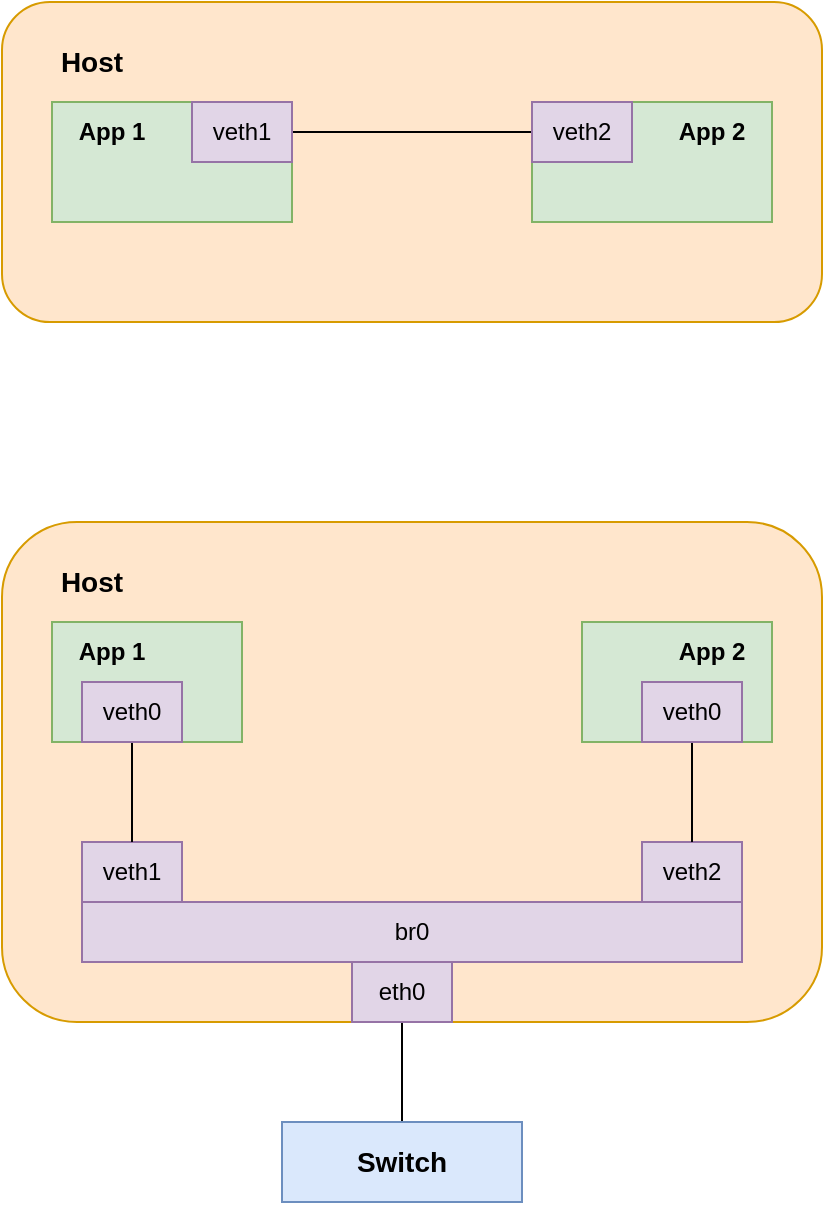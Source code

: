 <mxfile version="16.4.7" type="device" pages="3"><diagram id="_RUkZBJ1W39L0CiqKpGP" name="Page-1"><mxGraphModel dx="663" dy="798" grid="1" gridSize="10" guides="1" tooltips="1" connect="1" arrows="1" fold="1" page="1" pageScale="1" pageWidth="850" pageHeight="1100" math="0" shadow="0"><root><mxCell id="0"/><mxCell id="1" parent="0"/><mxCell id="5A-vnrig30BzlnKSIflq-1" value="" style="rounded=1;whiteSpace=wrap;html=1;fillColor=#ffe6cc;strokeColor=#d79b00;" parent="1" vertex="1"><mxGeometry x="80" y="60" width="410" height="160" as="geometry"/></mxCell><mxCell id="5A-vnrig30BzlnKSIflq-2" value="" style="rounded=0;whiteSpace=wrap;html=1;fillColor=#d5e8d4;strokeColor=#82b366;" parent="1" vertex="1"><mxGeometry x="105" y="110" width="120" height="60" as="geometry"/></mxCell><mxCell id="5A-vnrig30BzlnKSIflq-3" value="" style="rounded=0;whiteSpace=wrap;html=1;fillColor=#d5e8d4;strokeColor=#82b366;" parent="1" vertex="1"><mxGeometry x="345" y="110" width="120" height="60" as="geometry"/></mxCell><mxCell id="5A-vnrig30BzlnKSIflq-20" style="edgeStyle=orthogonalEdgeStyle;rounded=0;orthogonalLoop=1;jettySize=auto;html=1;exitX=1;exitY=0.5;exitDx=0;exitDy=0;endArrow=none;endFill=0;" parent="1" source="5A-vnrig30BzlnKSIflq-10" target="5A-vnrig30BzlnKSIflq-13" edge="1"><mxGeometry relative="1" as="geometry"/></mxCell><mxCell id="5A-vnrig30BzlnKSIflq-10" value="veth1" style="rounded=0;whiteSpace=wrap;html=1;fillColor=#e1d5e7;strokeColor=#9673a6;" parent="1" vertex="1"><mxGeometry x="175" y="110" width="50" height="30" as="geometry"/></mxCell><mxCell id="5A-vnrig30BzlnKSIflq-13" value="veth2" style="rounded=0;whiteSpace=wrap;html=1;fillColor=#e1d5e7;strokeColor=#9673a6;" parent="1" vertex="1"><mxGeometry x="345" y="110" width="50" height="30" as="geometry"/></mxCell><mxCell id="5A-vnrig30BzlnKSIflq-15" value="Host" style="text;html=1;strokeColor=none;fillColor=none;align=center;verticalAlign=middle;whiteSpace=wrap;rounded=0;fontStyle=1;fontSize=14;" parent="1" vertex="1"><mxGeometry x="105" y="80" width="40" height="20" as="geometry"/></mxCell><mxCell id="5A-vnrig30BzlnKSIflq-17" value="App 1" style="text;html=1;strokeColor=none;fillColor=none;align=center;verticalAlign=middle;whiteSpace=wrap;rounded=0;fontStyle=1" parent="1" vertex="1"><mxGeometry x="110" y="115" width="50" height="20" as="geometry"/></mxCell><mxCell id="5A-vnrig30BzlnKSIflq-18" value="App 2" style="text;html=1;strokeColor=none;fillColor=none;align=center;verticalAlign=middle;whiteSpace=wrap;rounded=0;fontStyle=1" parent="1" vertex="1"><mxGeometry x="410" y="115" width="50" height="20" as="geometry"/></mxCell><mxCell id="qWql8Ma1ALIXbtbeCxS9-1" value="" style="rounded=1;whiteSpace=wrap;html=1;fillColor=#ffe6cc;strokeColor=#d79b00;" parent="1" vertex="1"><mxGeometry x="80" y="320" width="410" height="250" as="geometry"/></mxCell><mxCell id="qWql8Ma1ALIXbtbeCxS9-2" value="" style="rounded=0;whiteSpace=wrap;html=1;fillColor=#d5e8d4;strokeColor=#82b366;" parent="1" vertex="1"><mxGeometry x="105" y="370" width="95" height="60" as="geometry"/></mxCell><mxCell id="qWql8Ma1ALIXbtbeCxS9-3" value="" style="rounded=0;whiteSpace=wrap;html=1;fillColor=#d5e8d4;strokeColor=#82b366;" parent="1" vertex="1"><mxGeometry x="370" y="370" width="95" height="60" as="geometry"/></mxCell><mxCell id="qWql8Ma1ALIXbtbeCxS9-4" value="br0" style="rounded=0;whiteSpace=wrap;html=1;fillColor=#e1d5e7;strokeColor=#9673a6;" parent="1" vertex="1"><mxGeometry x="120" y="510" width="330" height="30" as="geometry"/></mxCell><mxCell id="qWql8Ma1ALIXbtbeCxS9-5" value="" style="edgeStyle=orthogonalEdgeStyle;rounded=0;orthogonalLoop=1;jettySize=auto;html=1;endArrow=none;endFill=0;" parent="1" source="qWql8Ma1ALIXbtbeCxS9-6" target="qWql8Ma1ALIXbtbeCxS9-19" edge="1"><mxGeometry relative="1" as="geometry"/></mxCell><mxCell id="qWql8Ma1ALIXbtbeCxS9-6" value="eth0" style="rounded=0;whiteSpace=wrap;html=1;fillColor=#e1d5e7;strokeColor=#9673a6;" parent="1" vertex="1"><mxGeometry x="255" y="540" width="50" height="30" as="geometry"/></mxCell><mxCell id="qWql8Ma1ALIXbtbeCxS9-7" value="veth2" style="rounded=0;whiteSpace=wrap;html=1;fillColor=#e1d5e7;strokeColor=#9673a6;" parent="1" vertex="1"><mxGeometry x="400" y="480" width="50" height="30" as="geometry"/></mxCell><mxCell id="qWql8Ma1ALIXbtbeCxS9-8" value="veth1" style="rounded=0;whiteSpace=wrap;html=1;fillColor=#e1d5e7;strokeColor=#9673a6;" parent="1" vertex="1"><mxGeometry x="120" y="480" width="50" height="30" as="geometry"/></mxCell><mxCell id="qWql8Ma1ALIXbtbeCxS9-11" value="" style="edgeStyle=orthogonalEdgeStyle;rounded=0;orthogonalLoop=1;jettySize=auto;html=1;endArrow=none;endFill=0;" parent="1" source="qWql8Ma1ALIXbtbeCxS9-12" target="qWql8Ma1ALIXbtbeCxS9-8" edge="1"><mxGeometry relative="1" as="geometry"/></mxCell><mxCell id="qWql8Ma1ALIXbtbeCxS9-12" value="veth0" style="rounded=0;whiteSpace=wrap;html=1;fillColor=#e1d5e7;strokeColor=#9673a6;" parent="1" vertex="1"><mxGeometry x="120" y="400" width="50" height="30" as="geometry"/></mxCell><mxCell id="qWql8Ma1ALIXbtbeCxS9-13" value="" style="edgeStyle=orthogonalEdgeStyle;rounded=0;orthogonalLoop=1;jettySize=auto;html=1;endArrow=none;endFill=0;" parent="1" source="qWql8Ma1ALIXbtbeCxS9-14" target="qWql8Ma1ALIXbtbeCxS9-7" edge="1"><mxGeometry relative="1" as="geometry"/></mxCell><mxCell id="qWql8Ma1ALIXbtbeCxS9-14" value="veth0" style="rounded=0;whiteSpace=wrap;html=1;fillColor=#e1d5e7;strokeColor=#9673a6;" parent="1" vertex="1"><mxGeometry x="400" y="400" width="50" height="30" as="geometry"/></mxCell><mxCell id="qWql8Ma1ALIXbtbeCxS9-16" value="Host" style="text;html=1;strokeColor=none;fillColor=none;align=center;verticalAlign=middle;whiteSpace=wrap;rounded=0;fontStyle=1;fontSize=14;" parent="1" vertex="1"><mxGeometry x="105" y="340" width="40" height="20" as="geometry"/></mxCell><mxCell id="qWql8Ma1ALIXbtbeCxS9-17" value="App 1" style="text;html=1;strokeColor=none;fillColor=none;align=center;verticalAlign=middle;whiteSpace=wrap;rounded=0;fontStyle=1" parent="1" vertex="1"><mxGeometry x="110" y="375" width="50" height="20" as="geometry"/></mxCell><mxCell id="qWql8Ma1ALIXbtbeCxS9-18" value="App 2" style="text;html=1;strokeColor=none;fillColor=none;align=center;verticalAlign=middle;whiteSpace=wrap;rounded=0;fontStyle=1" parent="1" vertex="1"><mxGeometry x="410" y="375" width="50" height="20" as="geometry"/></mxCell><mxCell id="qWql8Ma1ALIXbtbeCxS9-19" value="Switch" style="rounded=0;whiteSpace=wrap;html=1;fillColor=#dae8fc;strokeColor=#6c8ebf;fontStyle=1;fontSize=14;" parent="1" vertex="1"><mxGeometry x="220" y="620" width="120" height="40" as="geometry"/></mxCell></root></mxGraphModel></diagram><diagram id="62QMbKXhLExhI42312AD" name="Page-2"><mxGraphModel dx="663" dy="798" grid="1" gridSize="10" guides="1" tooltips="1" connect="1" arrows="1" fold="1" page="1" pageScale="1" pageWidth="1100" pageHeight="1700" math="0" shadow="0"><root><mxCell id="UlYgKM-BkQEb0tt07vyV-0"/><mxCell id="UlYgKM-BkQEb0tt07vyV-1" parent="UlYgKM-BkQEb0tt07vyV-0"/><mxCell id="Qhg4JNYCuN-clXbY2oGT-0" value="" style="rounded=1;whiteSpace=wrap;html=1;fillColor=#ffe6cc;strokeColor=#d79b00;" parent="UlYgKM-BkQEb0tt07vyV-1" vertex="1"><mxGeometry x="50" y="120" width="420" height="250" as="geometry"/></mxCell><mxCell id="Qhg4JNYCuN-clXbY2oGT-1" value="" style="rounded=0;whiteSpace=wrap;html=1;fillColor=#d5e8d4;strokeColor=#82b366;" parent="UlYgKM-BkQEb0tt07vyV-1" vertex="1"><mxGeometry x="75" y="290" width="120" height="60" as="geometry"/></mxCell><mxCell id="Qhg4JNYCuN-clXbY2oGT-2" value="" style="rounded=0;whiteSpace=wrap;html=1;fillColor=#d5e8d4;strokeColor=#82b366;" parent="UlYgKM-BkQEb0tt07vyV-1" vertex="1"><mxGeometry x="330" y="290" width="120" height="60" as="geometry"/></mxCell><mxCell id="Qhg4JNYCuN-clXbY2oGT-4" value="veth1" style="rounded=0;whiteSpace=wrap;html=1;fillColor=#e1d5e7;strokeColor=#9673a6;" parent="UlYgKM-BkQEb0tt07vyV-1" vertex="1"><mxGeometry x="145" y="290" width="50" height="30" as="geometry"/></mxCell><mxCell id="Qhg4JNYCuN-clXbY2oGT-5" value="veth2" style="rounded=0;whiteSpace=wrap;html=1;fillColor=#e1d5e7;strokeColor=#9673a6;" parent="UlYgKM-BkQEb0tt07vyV-1" vertex="1"><mxGeometry x="330" y="290" width="50" height="30" as="geometry"/></mxCell><mxCell id="Qhg4JNYCuN-clXbY2oGT-6" value="Host" style="text;html=1;strokeColor=none;fillColor=none;align=center;verticalAlign=middle;whiteSpace=wrap;rounded=0;fontStyle=1;fontSize=14;" parent="UlYgKM-BkQEb0tt07vyV-1" vertex="1"><mxGeometry x="75" y="140" width="40" height="20" as="geometry"/></mxCell><mxCell id="Qhg4JNYCuN-clXbY2oGT-7" value="Host 1" style="text;html=1;strokeColor=none;fillColor=none;align=center;verticalAlign=middle;whiteSpace=wrap;rounded=0;fontStyle=1" parent="UlYgKM-BkQEb0tt07vyV-1" vertex="1"><mxGeometry x="85" y="295" width="50" height="20" as="geometry"/></mxCell><mxCell id="Qhg4JNYCuN-clXbY2oGT-8" value="Host 2" style="text;html=1;strokeColor=none;fillColor=none;align=center;verticalAlign=middle;whiteSpace=wrap;rounded=0;fontStyle=1" parent="UlYgKM-BkQEb0tt07vyV-1" vertex="1"><mxGeometry x="390" y="295" width="50" height="20" as="geometry"/></mxCell><mxCell id="Qhg4JNYCuN-clXbY2oGT-9" value="&lt;b&gt;Switch&lt;/b&gt;" style="rhombus;whiteSpace=wrap;html=1;fillColor=#f8cecc;strokeColor=#b85450;" parent="UlYgKM-BkQEb0tt07vyV-1" vertex="1"><mxGeometry x="209.5" y="200" width="105" height="60" as="geometry"/></mxCell><mxCell id="Qhg4JNYCuN-clXbY2oGT-12" value="" style="endArrow=none;html=1;rounded=0;exitX=0.5;exitY=0;exitDx=0;exitDy=0;entryX=0;entryY=1;entryDx=0;entryDy=0;" parent="UlYgKM-BkQEb0tt07vyV-1" source="Qhg4JNYCuN-clXbY2oGT-4" target="Qhg4JNYCuN-clXbY2oGT-9" edge="1"><mxGeometry width="50" height="50" relative="1" as="geometry"><mxPoint x="230" y="430" as="sourcePoint"/><mxPoint x="280" y="380" as="targetPoint"/></mxGeometry></mxCell><mxCell id="Qhg4JNYCuN-clXbY2oGT-13" value="" style="endArrow=none;html=1;rounded=0;entryX=0.5;entryY=0;entryDx=0;entryDy=0;exitX=1;exitY=1;exitDx=0;exitDy=0;" parent="UlYgKM-BkQEb0tt07vyV-1" source="Qhg4JNYCuN-clXbY2oGT-9" target="Qhg4JNYCuN-clXbY2oGT-5" edge="1"><mxGeometry width="50" height="50" relative="1" as="geometry"><mxPoint x="230" y="430" as="sourcePoint"/><mxPoint x="280" y="380" as="targetPoint"/></mxGeometry></mxCell><mxCell id="Qhg4JNYCuN-clXbY2oGT-15" value="&lt;b&gt;Controlador&lt;/b&gt;" style="shape=parallelogram;perimeter=parallelogramPerimeter;whiteSpace=wrap;html=1;fixedSize=1;fillColor=#dae8fc;strokeColor=#6c8ebf;" parent="UlYgKM-BkQEb0tt07vyV-1" vertex="1"><mxGeometry x="199" y="140" width="126" height="40" as="geometry"/></mxCell><mxCell id="Qhg4JNYCuN-clXbY2oGT-16" value="" style="endArrow=none;html=1;rounded=0;entryX=0.5;entryY=0;entryDx=0;entryDy=0;exitX=0.5;exitY=1;exitDx=0;exitDy=0;" parent="UlYgKM-BkQEb0tt07vyV-1" source="Qhg4JNYCuN-clXbY2oGT-15" target="Qhg4JNYCuN-clXbY2oGT-9" edge="1"><mxGeometry width="50" height="50" relative="1" as="geometry"><mxPoint x="240" y="500" as="sourcePoint"/><mxPoint x="290" y="450" as="targetPoint"/></mxGeometry></mxCell><mxCell id="Qhg4JNYCuN-clXbY2oGT-17" value="&lt;i&gt;IP: 10.0.0.1&lt;/i&gt;" style="text;html=1;strokeColor=none;fillColor=none;align=center;verticalAlign=middle;whiteSpace=wrap;rounded=0;" parent="UlYgKM-BkQEb0tt07vyV-1" vertex="1"><mxGeometry x="82.5" y="320" width="105" height="30" as="geometry"/></mxCell><mxCell id="Qhg4JNYCuN-clXbY2oGT-18" value="&lt;i&gt;IP: 10.0.0.2&lt;/i&gt;" style="text;html=1;strokeColor=none;fillColor=none;align=center;verticalAlign=middle;whiteSpace=wrap;rounded=0;" parent="UlYgKM-BkQEb0tt07vyV-1" vertex="1"><mxGeometry x="337.5" y="320" width="105" height="30" as="geometry"/></mxCell></root></mxGraphModel></diagram><diagram id="r-gy6fhfOkteXAJERjnh" name="Page-3"><mxGraphModel dx="663" dy="798" grid="1" gridSize="10" guides="1" tooltips="1" connect="1" arrows="1" fold="1" page="1" pageScale="1" pageWidth="1100" pageHeight="1700" math="0" shadow="0"><root><mxCell id="vDP_YXfkhOhG7CxdlnQO-0"/><mxCell id="vDP_YXfkhOhG7CxdlnQO-1" parent="vDP_YXfkhOhG7CxdlnQO-0"/><mxCell id="vDP_YXfkhOhG7CxdlnQO-2" value="" style="rounded=1;whiteSpace=wrap;html=1;fillColor=#ffe6cc;strokeColor=#d79b00;" vertex="1" parent="vDP_YXfkhOhG7CxdlnQO-1"><mxGeometry x="50" y="120" width="420" height="250" as="geometry"/></mxCell><mxCell id="vDP_YXfkhOhG7CxdlnQO-3" value="" style="rounded=0;whiteSpace=wrap;html=1;fillColor=#d5e8d4;strokeColor=#82b366;" vertex="1" parent="vDP_YXfkhOhG7CxdlnQO-1"><mxGeometry x="75" y="290" width="120" height="60" as="geometry"/></mxCell><mxCell id="vDP_YXfkhOhG7CxdlnQO-4" value="" style="rounded=0;whiteSpace=wrap;html=1;fillColor=#d5e8d4;strokeColor=#82b366;" vertex="1" parent="vDP_YXfkhOhG7CxdlnQO-1"><mxGeometry x="330" y="290" width="120" height="60" as="geometry"/></mxCell><mxCell id="vDP_YXfkhOhG7CxdlnQO-7" value="&lt;div&gt;Host&lt;/div&gt;" style="text;html=1;strokeColor=none;fillColor=none;align=center;verticalAlign=middle;whiteSpace=wrap;rounded=0;fontStyle=1;fontSize=14;" vertex="1" parent="vDP_YXfkhOhG7CxdlnQO-1"><mxGeometry x="75" y="140" width="40" height="20" as="geometry"/></mxCell><mxCell id="vDP_YXfkhOhG7CxdlnQO-8" value="Docker 1" style="text;html=1;strokeColor=none;fillColor=none;align=center;verticalAlign=middle;whiteSpace=wrap;rounded=0;fontStyle=1" vertex="1" parent="vDP_YXfkhOhG7CxdlnQO-1"><mxGeometry x="105" y="300" width="60" height="20" as="geometry"/></mxCell><mxCell id="vDP_YXfkhOhG7CxdlnQO-9" value="Docker 2" style="text;html=1;strokeColor=none;fillColor=none;align=center;verticalAlign=middle;whiteSpace=wrap;rounded=0;fontStyle=1" vertex="1" parent="vDP_YXfkhOhG7CxdlnQO-1"><mxGeometry x="360" y="300" width="60" height="20" as="geometry"/></mxCell><mxCell id="vDP_YXfkhOhG7CxdlnQO-10" value="&lt;div&gt;&lt;b&gt;Switch&lt;/b&gt;&lt;/div&gt;d1" style="rhombus;whiteSpace=wrap;html=1;fillColor=#f8cecc;strokeColor=#b85450;" vertex="1" parent="vDP_YXfkhOhG7CxdlnQO-1"><mxGeometry x="120" y="200" width="105" height="60" as="geometry"/></mxCell><mxCell id="vDP_YXfkhOhG7CxdlnQO-13" value="&lt;div&gt;&lt;b&gt;Controlador&lt;/b&gt;&lt;/div&gt;c0" style="shape=parallelogram;perimeter=parallelogramPerimeter;whiteSpace=wrap;html=1;fixedSize=1;fillColor=#dae8fc;strokeColor=#6c8ebf;" vertex="1" parent="vDP_YXfkhOhG7CxdlnQO-1"><mxGeometry x="204" y="140" width="126" height="40" as="geometry"/></mxCell><mxCell id="vDP_YXfkhOhG7CxdlnQO-15" value="&lt;i&gt;IP: 10.0.0.1&lt;/i&gt;" style="text;html=1;strokeColor=none;fillColor=none;align=center;verticalAlign=middle;whiteSpace=wrap;rounded=0;" vertex="1" parent="vDP_YXfkhOhG7CxdlnQO-1"><mxGeometry x="82.5" y="320" width="105" height="30" as="geometry"/></mxCell><mxCell id="vDP_YXfkhOhG7CxdlnQO-16" value="&lt;i&gt;IP: 10.0.0.2&lt;/i&gt;" style="text;html=1;strokeColor=none;fillColor=none;align=center;verticalAlign=middle;whiteSpace=wrap;rounded=0;" vertex="1" parent="vDP_YXfkhOhG7CxdlnQO-1"><mxGeometry x="337.5" y="320" width="105" height="30" as="geometry"/></mxCell><mxCell id="vDP_YXfkhOhG7CxdlnQO-17" value="&lt;div&gt;&lt;b&gt;Switch&lt;/b&gt;&lt;/div&gt;d2" style="rhombus;whiteSpace=wrap;html=1;fillColor=#f8cecc;strokeColor=#b85450;" vertex="1" parent="vDP_YXfkhOhG7CxdlnQO-1"><mxGeometry x="300" y="200" width="105" height="60" as="geometry"/></mxCell><mxCell id="vDP_YXfkhOhG7CxdlnQO-18" value="" style="endArrow=none;html=1;rounded=0;exitX=0.5;exitY=0;exitDx=0;exitDy=0;entryX=0;entryY=1;entryDx=0;entryDy=0;" edge="1" parent="vDP_YXfkhOhG7CxdlnQO-1" source="vDP_YXfkhOhG7CxdlnQO-3" target="vDP_YXfkhOhG7CxdlnQO-10"><mxGeometry width="50" height="50" relative="1" as="geometry"><mxPoint x="150" y="490" as="sourcePoint"/><mxPoint x="200" y="440" as="targetPoint"/></mxGeometry></mxCell><mxCell id="vDP_YXfkhOhG7CxdlnQO-19" value="" style="endArrow=none;html=1;rounded=0;exitX=0.5;exitY=0;exitDx=0;exitDy=0;entryX=1;entryY=1;entryDx=0;entryDy=0;" edge="1" parent="vDP_YXfkhOhG7CxdlnQO-1" source="vDP_YXfkhOhG7CxdlnQO-4" target="vDP_YXfkhOhG7CxdlnQO-17"><mxGeometry width="50" height="50" relative="1" as="geometry"><mxPoint x="250" y="550" as="sourcePoint"/><mxPoint x="300" y="500" as="targetPoint"/></mxGeometry></mxCell><mxCell id="vDP_YXfkhOhG7CxdlnQO-20" value="" style="endArrow=none;html=1;rounded=0;exitX=1;exitY=0.5;exitDx=0;exitDy=0;entryX=0;entryY=0.5;entryDx=0;entryDy=0;" edge="1" parent="vDP_YXfkhOhG7CxdlnQO-1" source="vDP_YXfkhOhG7CxdlnQO-10" target="vDP_YXfkhOhG7CxdlnQO-17"><mxGeometry width="50" height="50" relative="1" as="geometry"><mxPoint x="250" y="520" as="sourcePoint"/><mxPoint x="300" y="470" as="targetPoint"/></mxGeometry></mxCell><mxCell id="vDP_YXfkhOhG7CxdlnQO-21" value="" style="endArrow=none;html=1;rounded=0;exitX=0.5;exitY=0;exitDx=0;exitDy=0;entryX=0;entryY=0.5;entryDx=0;entryDy=0;" edge="1" parent="vDP_YXfkhOhG7CxdlnQO-1" source="vDP_YXfkhOhG7CxdlnQO-10" target="vDP_YXfkhOhG7CxdlnQO-13"><mxGeometry width="50" height="50" relative="1" as="geometry"><mxPoint x="190" y="520" as="sourcePoint"/><mxPoint x="240" y="470" as="targetPoint"/></mxGeometry></mxCell><mxCell id="vDP_YXfkhOhG7CxdlnQO-22" value="" style="endArrow=none;html=1;rounded=0;exitX=0.5;exitY=0;exitDx=0;exitDy=0;entryX=1;entryY=0.5;entryDx=0;entryDy=0;" edge="1" parent="vDP_YXfkhOhG7CxdlnQO-1" source="vDP_YXfkhOhG7CxdlnQO-17" target="vDP_YXfkhOhG7CxdlnQO-13"><mxGeometry width="50" height="50" relative="1" as="geometry"><mxPoint x="290" y="510" as="sourcePoint"/><mxPoint x="340" y="460" as="targetPoint"/></mxGeometry></mxCell></root></mxGraphModel></diagram></mxfile>